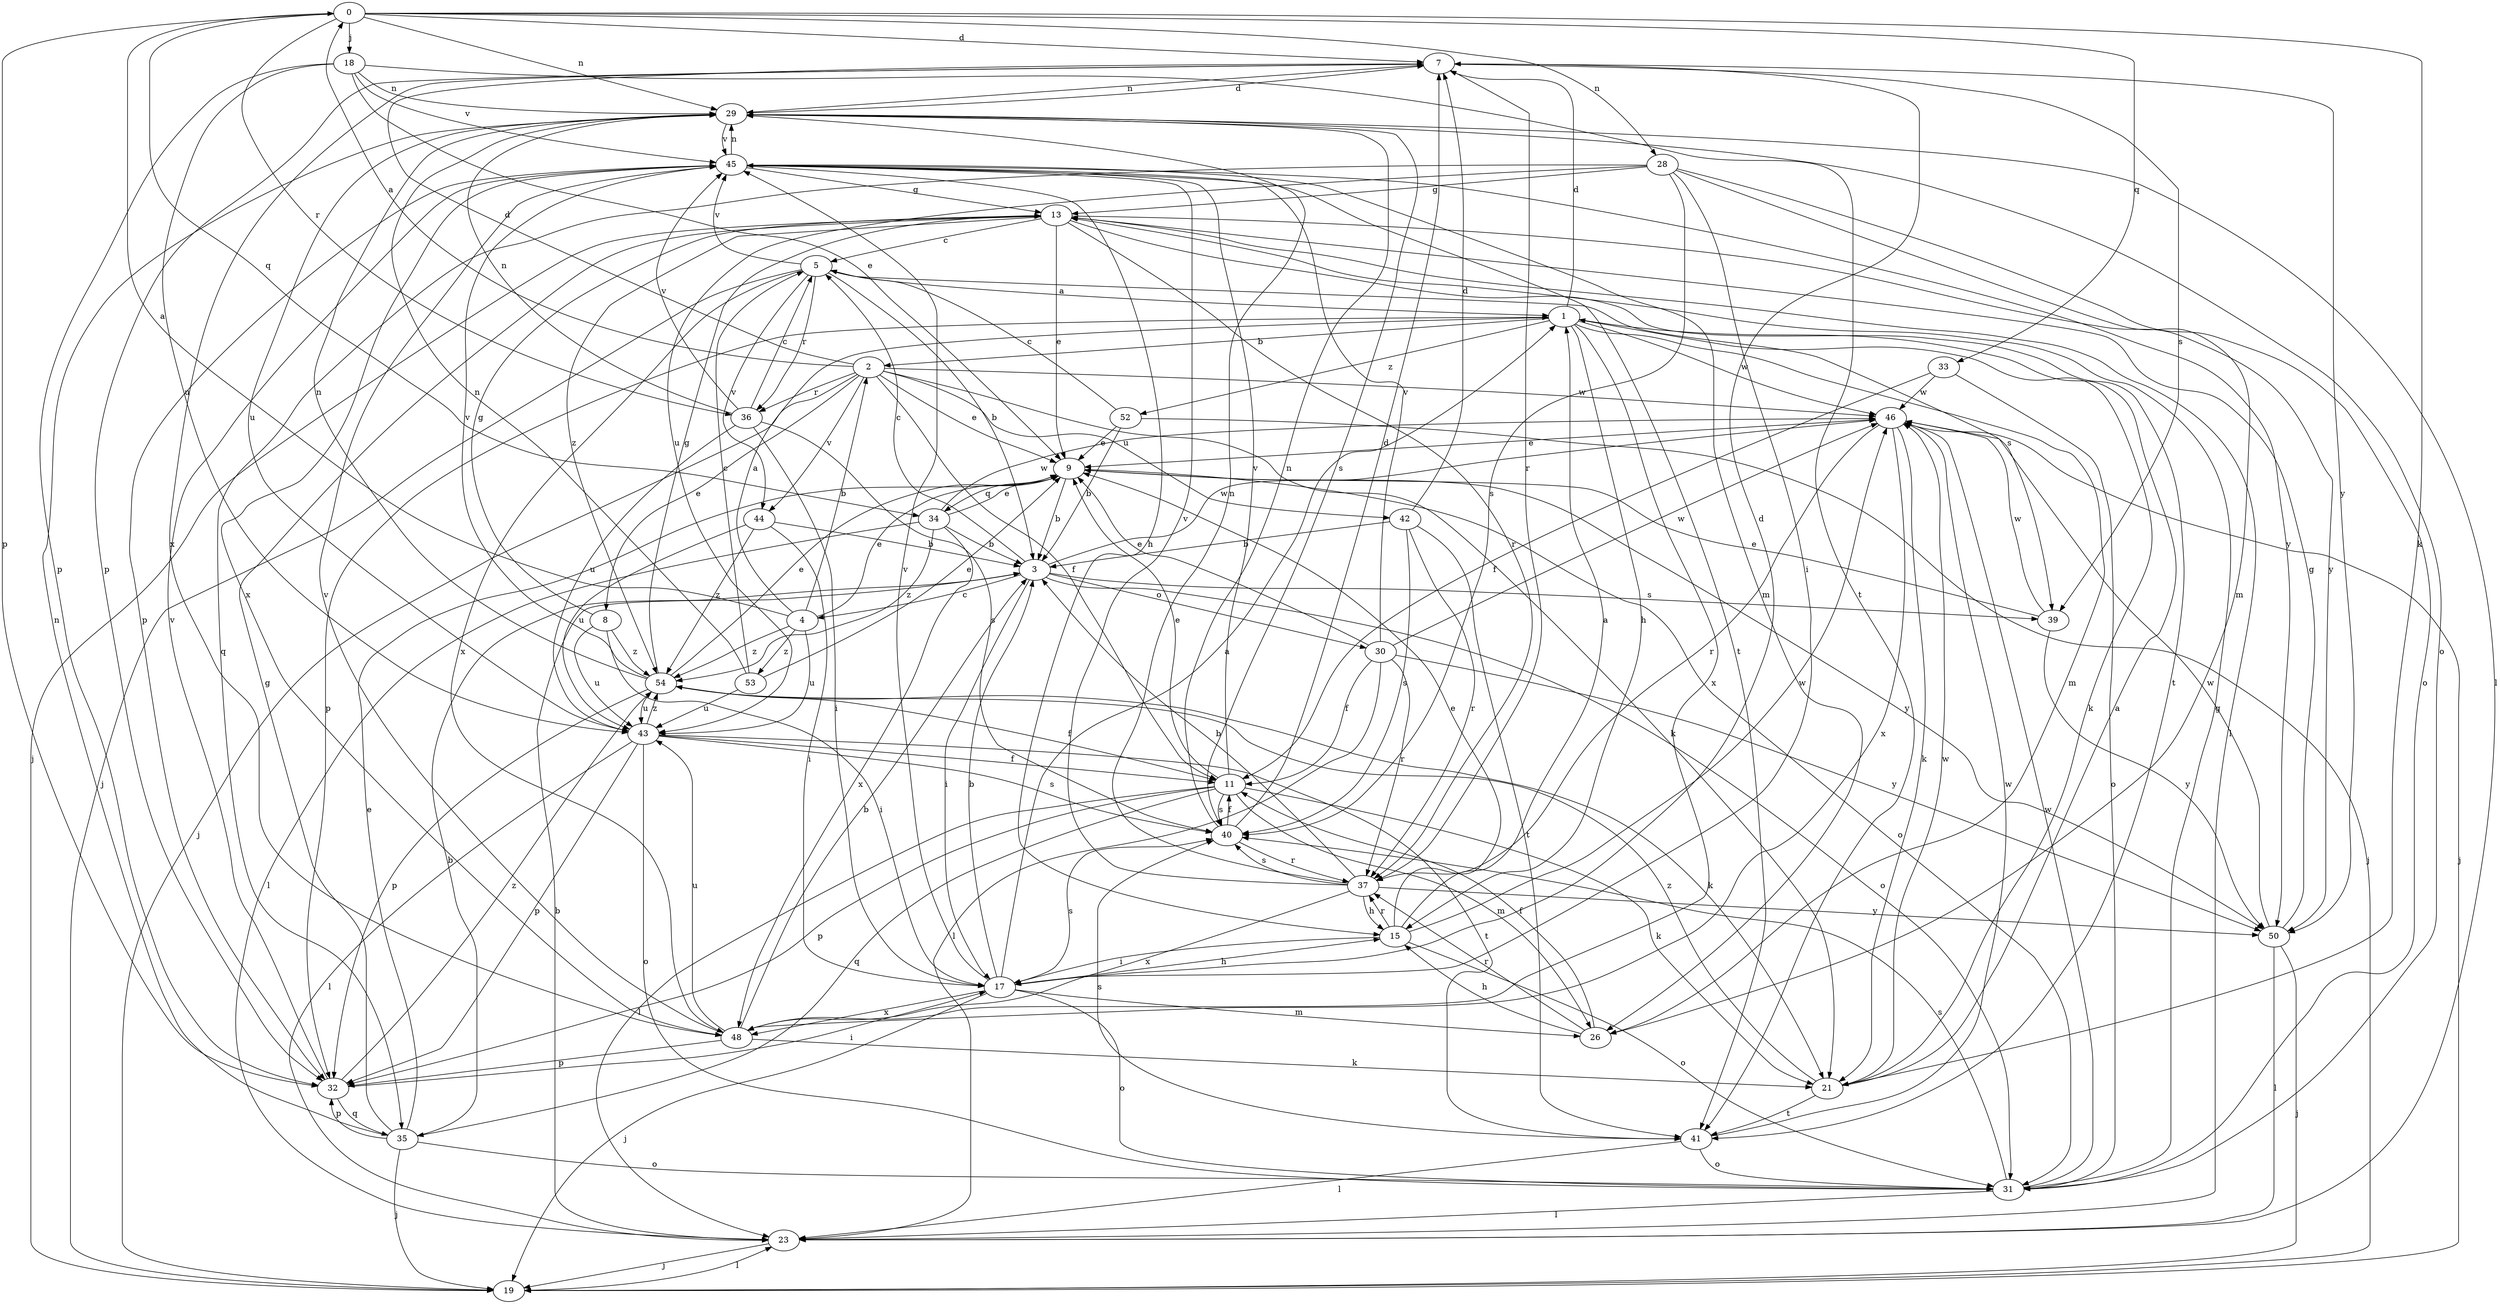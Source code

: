 strict digraph  {
0;
1;
2;
3;
4;
5;
7;
8;
9;
11;
13;
15;
17;
18;
19;
21;
23;
26;
28;
29;
30;
31;
32;
33;
34;
35;
36;
37;
39;
40;
41;
42;
43;
44;
45;
46;
48;
50;
52;
53;
54;
0 -> 7  [label=d];
0 -> 18  [label=j];
0 -> 21  [label=k];
0 -> 28  [label=n];
0 -> 29  [label=n];
0 -> 32  [label=p];
0 -> 33  [label=q];
0 -> 34  [label=q];
0 -> 36  [label=r];
1 -> 2  [label=b];
1 -> 7  [label=d];
1 -> 15  [label=h];
1 -> 21  [label=k];
1 -> 26  [label=m];
1 -> 32  [label=p];
1 -> 46  [label=w];
1 -> 48  [label=x];
1 -> 52  [label=z];
2 -> 0  [label=a];
2 -> 7  [label=d];
2 -> 8  [label=e];
2 -> 9  [label=e];
2 -> 11  [label=f];
2 -> 19  [label=j];
2 -> 21  [label=k];
2 -> 36  [label=r];
2 -> 42  [label=u];
2 -> 44  [label=v];
2 -> 46  [label=w];
3 -> 4  [label=c];
3 -> 5  [label=c];
3 -> 17  [label=i];
3 -> 30  [label=o];
3 -> 31  [label=o];
3 -> 39  [label=s];
3 -> 46  [label=w];
4 -> 0  [label=a];
4 -> 1  [label=a];
4 -> 2  [label=b];
4 -> 9  [label=e];
4 -> 43  [label=u];
4 -> 53  [label=z];
4 -> 54  [label=z];
5 -> 1  [label=a];
5 -> 3  [label=b];
5 -> 19  [label=j];
5 -> 36  [label=r];
5 -> 39  [label=s];
5 -> 44  [label=v];
5 -> 45  [label=v];
5 -> 48  [label=x];
7 -> 29  [label=n];
7 -> 32  [label=p];
7 -> 37  [label=r];
7 -> 39  [label=s];
7 -> 48  [label=x];
7 -> 50  [label=y];
8 -> 13  [label=g];
8 -> 17  [label=i];
8 -> 43  [label=u];
8 -> 54  [label=z];
9 -> 3  [label=b];
9 -> 31  [label=o];
9 -> 34  [label=q];
9 -> 50  [label=y];
11 -> 9  [label=e];
11 -> 21  [label=k];
11 -> 23  [label=l];
11 -> 26  [label=m];
11 -> 32  [label=p];
11 -> 35  [label=q];
11 -> 40  [label=s];
11 -> 45  [label=v];
13 -> 5  [label=c];
13 -> 9  [label=e];
13 -> 19  [label=j];
13 -> 23  [label=l];
13 -> 37  [label=r];
13 -> 41  [label=t];
13 -> 50  [label=y];
13 -> 54  [label=z];
15 -> 1  [label=a];
15 -> 9  [label=e];
15 -> 17  [label=i];
15 -> 31  [label=o];
15 -> 37  [label=r];
15 -> 46  [label=w];
17 -> 1  [label=a];
17 -> 3  [label=b];
17 -> 7  [label=d];
17 -> 15  [label=h];
17 -> 19  [label=j];
17 -> 26  [label=m];
17 -> 31  [label=o];
17 -> 40  [label=s];
17 -> 45  [label=v];
17 -> 48  [label=x];
18 -> 9  [label=e];
18 -> 29  [label=n];
18 -> 32  [label=p];
18 -> 41  [label=t];
18 -> 43  [label=u];
18 -> 45  [label=v];
19 -> 23  [label=l];
21 -> 1  [label=a];
21 -> 41  [label=t];
21 -> 46  [label=w];
21 -> 54  [label=z];
23 -> 3  [label=b];
23 -> 19  [label=j];
26 -> 11  [label=f];
26 -> 15  [label=h];
26 -> 37  [label=r];
28 -> 13  [label=g];
28 -> 17  [label=i];
28 -> 26  [label=m];
28 -> 31  [label=o];
28 -> 35  [label=q];
28 -> 40  [label=s];
28 -> 43  [label=u];
29 -> 7  [label=d];
29 -> 23  [label=l];
29 -> 31  [label=o];
29 -> 40  [label=s];
29 -> 43  [label=u];
29 -> 45  [label=v];
30 -> 9  [label=e];
30 -> 11  [label=f];
30 -> 23  [label=l];
30 -> 37  [label=r];
30 -> 45  [label=v];
30 -> 46  [label=w];
30 -> 50  [label=y];
31 -> 13  [label=g];
31 -> 23  [label=l];
31 -> 40  [label=s];
31 -> 46  [label=w];
32 -> 17  [label=i];
32 -> 35  [label=q];
32 -> 45  [label=v];
32 -> 54  [label=z];
33 -> 11  [label=f];
33 -> 31  [label=o];
33 -> 46  [label=w];
34 -> 3  [label=b];
34 -> 9  [label=e];
34 -> 23  [label=l];
34 -> 46  [label=w];
34 -> 48  [label=x];
34 -> 54  [label=z];
35 -> 3  [label=b];
35 -> 9  [label=e];
35 -> 13  [label=g];
35 -> 19  [label=j];
35 -> 29  [label=n];
35 -> 31  [label=o];
35 -> 32  [label=p];
36 -> 5  [label=c];
36 -> 17  [label=i];
36 -> 29  [label=n];
36 -> 40  [label=s];
36 -> 43  [label=u];
36 -> 45  [label=v];
37 -> 3  [label=b];
37 -> 15  [label=h];
37 -> 29  [label=n];
37 -> 40  [label=s];
37 -> 45  [label=v];
37 -> 48  [label=x];
37 -> 50  [label=y];
39 -> 9  [label=e];
39 -> 46  [label=w];
39 -> 50  [label=y];
40 -> 7  [label=d];
40 -> 11  [label=f];
40 -> 29  [label=n];
40 -> 37  [label=r];
41 -> 23  [label=l];
41 -> 31  [label=o];
41 -> 40  [label=s];
41 -> 46  [label=w];
42 -> 3  [label=b];
42 -> 7  [label=d];
42 -> 37  [label=r];
42 -> 40  [label=s];
42 -> 41  [label=t];
43 -> 11  [label=f];
43 -> 23  [label=l];
43 -> 31  [label=o];
43 -> 32  [label=p];
43 -> 40  [label=s];
43 -> 41  [label=t];
43 -> 54  [label=z];
44 -> 3  [label=b];
44 -> 17  [label=i];
44 -> 43  [label=u];
44 -> 54  [label=z];
45 -> 13  [label=g];
45 -> 15  [label=h];
45 -> 26  [label=m];
45 -> 29  [label=n];
45 -> 32  [label=p];
45 -> 41  [label=t];
45 -> 48  [label=x];
45 -> 50  [label=y];
46 -> 9  [label=e];
46 -> 19  [label=j];
46 -> 21  [label=k];
46 -> 37  [label=r];
46 -> 48  [label=x];
48 -> 3  [label=b];
48 -> 21  [label=k];
48 -> 32  [label=p];
48 -> 43  [label=u];
48 -> 45  [label=v];
50 -> 13  [label=g];
50 -> 19  [label=j];
50 -> 23  [label=l];
50 -> 46  [label=w];
52 -> 3  [label=b];
52 -> 5  [label=c];
52 -> 9  [label=e];
52 -> 19  [label=j];
53 -> 5  [label=c];
53 -> 9  [label=e];
53 -> 29  [label=n];
53 -> 43  [label=u];
54 -> 9  [label=e];
54 -> 11  [label=f];
54 -> 13  [label=g];
54 -> 21  [label=k];
54 -> 29  [label=n];
54 -> 32  [label=p];
54 -> 43  [label=u];
54 -> 45  [label=v];
}
